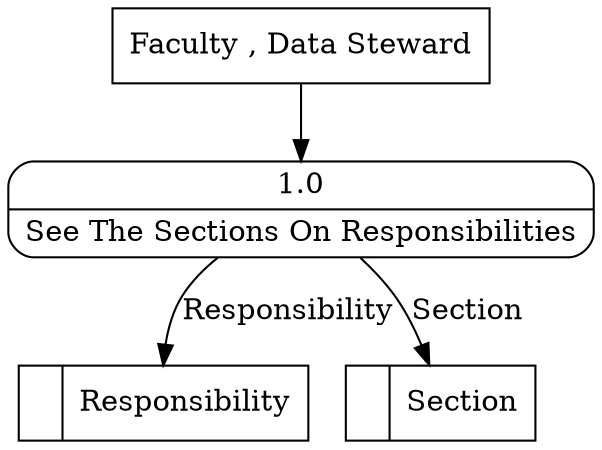 digraph dfd2{ 
node[shape=record]
200 [label="<f0>  |<f1> Responsibility " ];
201 [label="<f0>  |<f1> Section " ];
202 [label="Faculty , Data Steward" shape=box];
203 [label="{<f0> 1.0|<f1> See The Sections On Responsibilities }" shape=Mrecord];
202 -> 203
203 -> 201 [label="Section"]
203 -> 200 [label="Responsibility"]
}
